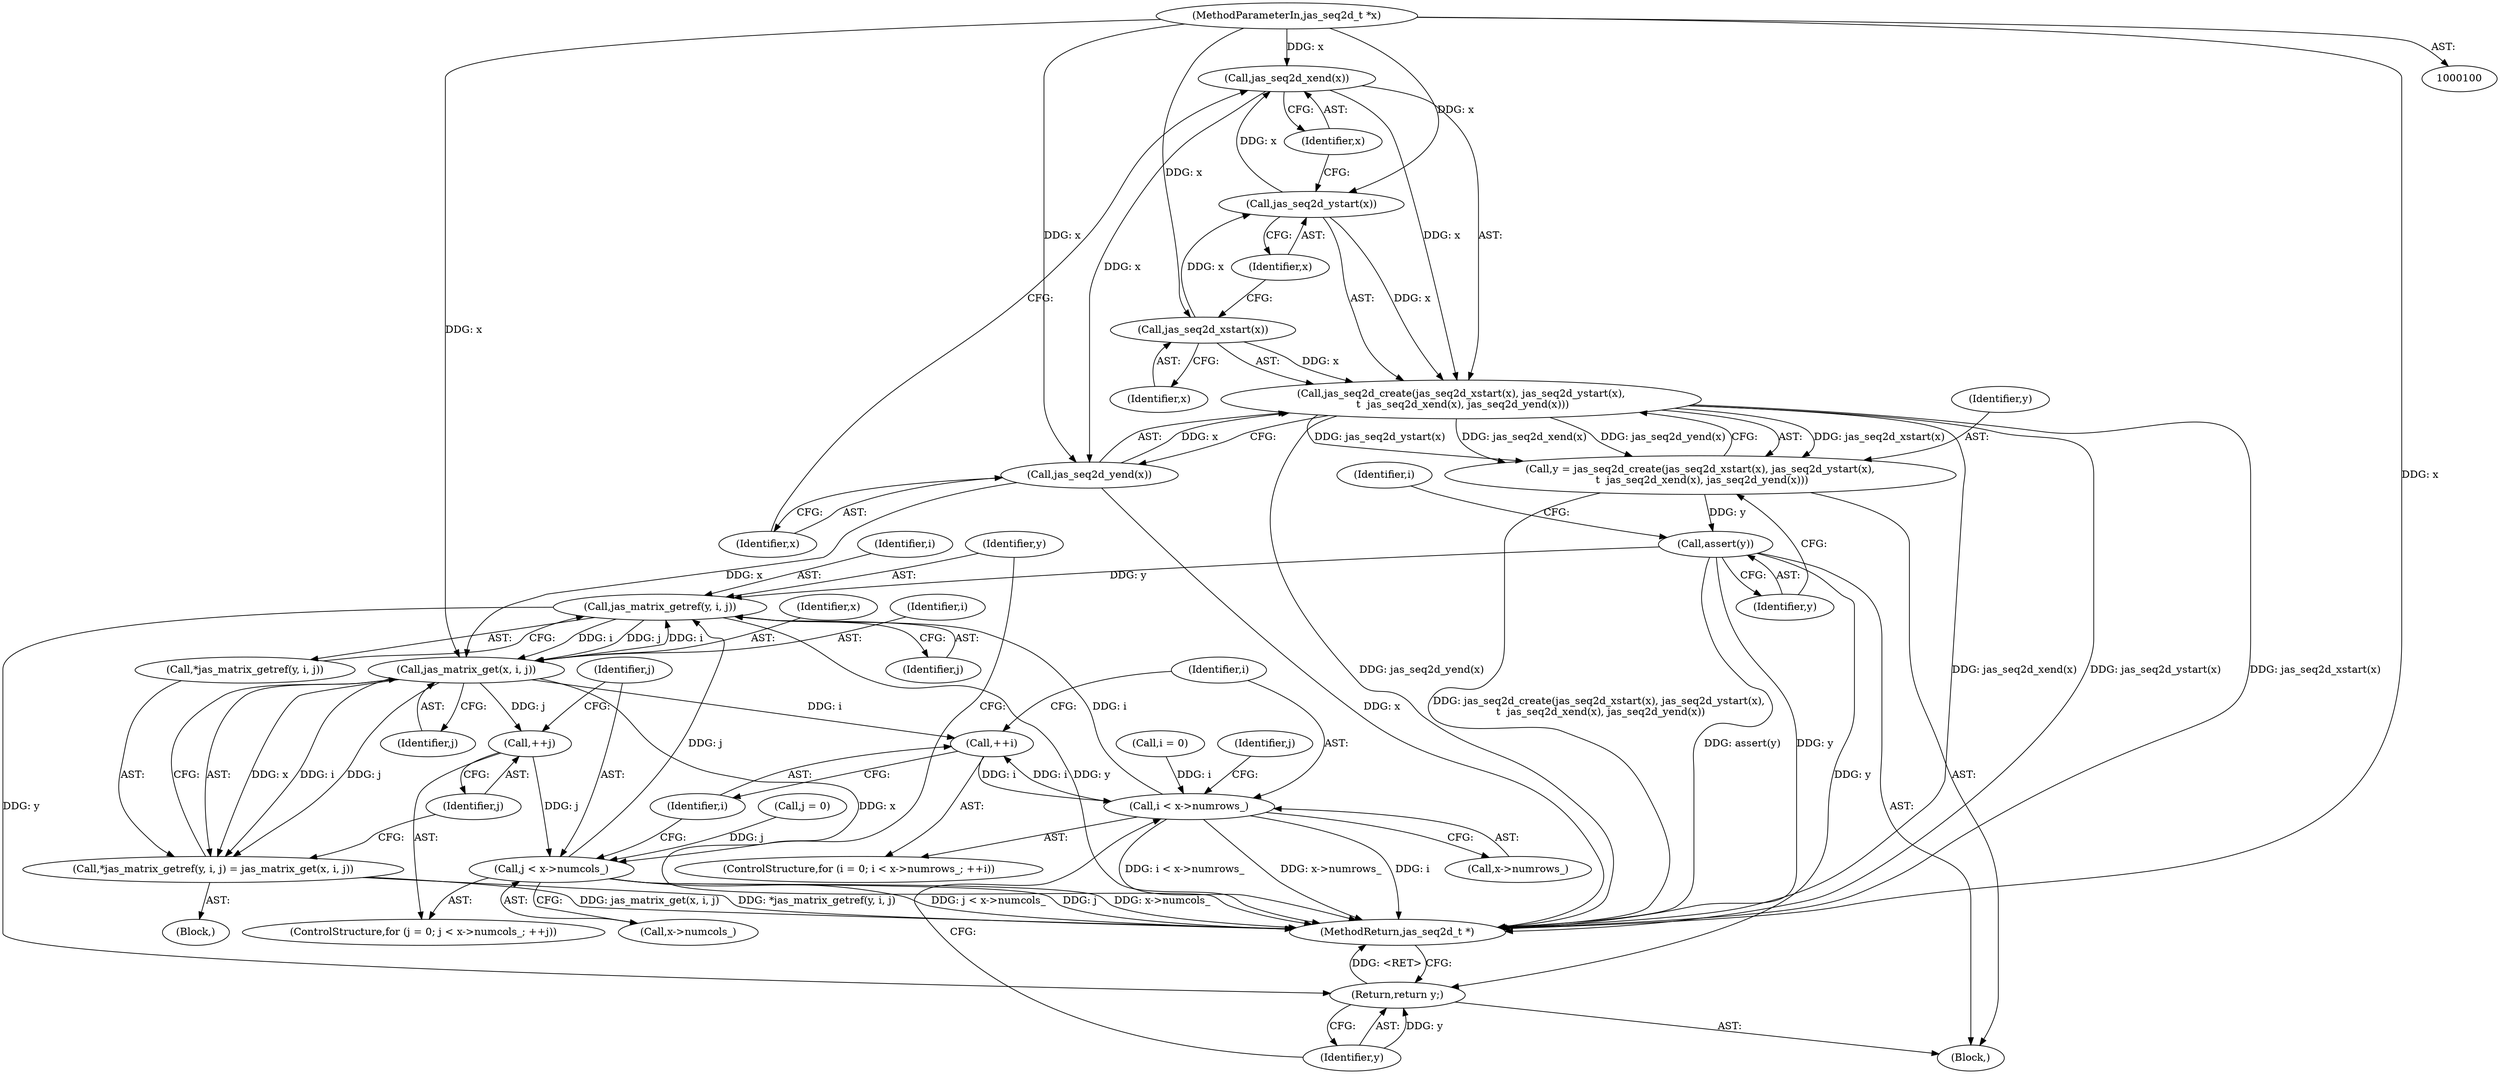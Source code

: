 digraph "0_jasper_d42b2388f7f8e0332c846675133acea151fc557a_26@pointer" {
"1000113" [label="(Call,jas_seq2d_xend(x))"];
"1000111" [label="(Call,jas_seq2d_ystart(x))"];
"1000109" [label="(Call,jas_seq2d_xstart(x))"];
"1000101" [label="(MethodParameterIn,jas_seq2d_t *x)"];
"1000108" [label="(Call,jas_seq2d_create(jas_seq2d_xstart(x), jas_seq2d_ystart(x),\n \t  jas_seq2d_xend(x), jas_seq2d_yend(x)))"];
"1000106" [label="(Call,y = jas_seq2d_create(jas_seq2d_xstart(x), jas_seq2d_ystart(x),\n \t  jas_seq2d_xend(x), jas_seq2d_yend(x)))"];
"1000117" [label="(Call,assert(y))"];
"1000145" [label="(Call,jas_matrix_getref(y, i, j))"];
"1000149" [label="(Call,jas_matrix_get(x, i, j))"];
"1000128" [label="(Call,++i)"];
"1000123" [label="(Call,i < x->numrows_)"];
"1000140" [label="(Call,++j)"];
"1000135" [label="(Call,j < x->numcols_)"];
"1000143" [label="(Call,*jas_matrix_getref(y, i, j) = jas_matrix_get(x, i, j))"];
"1000153" [label="(Return,return y;)"];
"1000115" [label="(Call,jas_seq2d_yend(x))"];
"1000116" [label="(Identifier,x)"];
"1000145" [label="(Call,jas_matrix_getref(y, i, j))"];
"1000129" [label="(Identifier,i)"];
"1000123" [label="(Call,i < x->numrows_)"];
"1000140" [label="(Call,++j)"];
"1000118" [label="(Identifier,y)"];
"1000131" [label="(ControlStructure,for (j = 0; j < x->numcols_; ++j))"];
"1000155" [label="(MethodReturn,jas_seq2d_t *)"];
"1000151" [label="(Identifier,i)"];
"1000148" [label="(Identifier,j)"];
"1000143" [label="(Call,*jas_matrix_getref(y, i, j) = jas_matrix_get(x, i, j))"];
"1000128" [label="(Call,++i)"];
"1000149" [label="(Call,jas_matrix_get(x, i, j))"];
"1000119" [label="(ControlStructure,for (i = 0; i < x->numrows_; ++i))"];
"1000109" [label="(Call,jas_seq2d_xstart(x))"];
"1000153" [label="(Return,return y;)"];
"1000154" [label="(Identifier,y)"];
"1000152" [label="(Identifier,j)"];
"1000136" [label="(Identifier,j)"];
"1000135" [label="(Call,j < x->numcols_)"];
"1000124" [label="(Identifier,i)"];
"1000141" [label="(Identifier,j)"];
"1000132" [label="(Call,j = 0)"];
"1000121" [label="(Identifier,i)"];
"1000113" [label="(Call,jas_seq2d_xend(x))"];
"1000150" [label="(Identifier,x)"];
"1000108" [label="(Call,jas_seq2d_create(jas_seq2d_xstart(x), jas_seq2d_ystart(x),\n \t  jas_seq2d_xend(x), jas_seq2d_yend(x)))"];
"1000137" [label="(Call,x->numcols_)"];
"1000120" [label="(Call,i = 0)"];
"1000115" [label="(Call,jas_seq2d_yend(x))"];
"1000112" [label="(Identifier,x)"];
"1000114" [label="(Identifier,x)"];
"1000125" [label="(Call,x->numrows_)"];
"1000101" [label="(MethodParameterIn,jas_seq2d_t *x)"];
"1000102" [label="(Block,)"];
"1000142" [label="(Block,)"];
"1000107" [label="(Identifier,y)"];
"1000133" [label="(Identifier,j)"];
"1000111" [label="(Call,jas_seq2d_ystart(x))"];
"1000110" [label="(Identifier,x)"];
"1000144" [label="(Call,*jas_matrix_getref(y, i, j))"];
"1000106" [label="(Call,y = jas_seq2d_create(jas_seq2d_xstart(x), jas_seq2d_ystart(x),\n \t  jas_seq2d_xend(x), jas_seq2d_yend(x)))"];
"1000146" [label="(Identifier,y)"];
"1000147" [label="(Identifier,i)"];
"1000117" [label="(Call,assert(y))"];
"1000113" -> "1000108"  [label="AST: "];
"1000113" -> "1000114"  [label="CFG: "];
"1000114" -> "1000113"  [label="AST: "];
"1000116" -> "1000113"  [label="CFG: "];
"1000113" -> "1000108"  [label="DDG: x"];
"1000111" -> "1000113"  [label="DDG: x"];
"1000101" -> "1000113"  [label="DDG: x"];
"1000113" -> "1000115"  [label="DDG: x"];
"1000111" -> "1000108"  [label="AST: "];
"1000111" -> "1000112"  [label="CFG: "];
"1000112" -> "1000111"  [label="AST: "];
"1000114" -> "1000111"  [label="CFG: "];
"1000111" -> "1000108"  [label="DDG: x"];
"1000109" -> "1000111"  [label="DDG: x"];
"1000101" -> "1000111"  [label="DDG: x"];
"1000109" -> "1000108"  [label="AST: "];
"1000109" -> "1000110"  [label="CFG: "];
"1000110" -> "1000109"  [label="AST: "];
"1000112" -> "1000109"  [label="CFG: "];
"1000109" -> "1000108"  [label="DDG: x"];
"1000101" -> "1000109"  [label="DDG: x"];
"1000101" -> "1000100"  [label="AST: "];
"1000101" -> "1000155"  [label="DDG: x"];
"1000101" -> "1000115"  [label="DDG: x"];
"1000101" -> "1000149"  [label="DDG: x"];
"1000108" -> "1000106"  [label="AST: "];
"1000108" -> "1000115"  [label="CFG: "];
"1000115" -> "1000108"  [label="AST: "];
"1000106" -> "1000108"  [label="CFG: "];
"1000108" -> "1000155"  [label="DDG: jas_seq2d_yend(x)"];
"1000108" -> "1000155"  [label="DDG: jas_seq2d_xend(x)"];
"1000108" -> "1000155"  [label="DDG: jas_seq2d_ystart(x)"];
"1000108" -> "1000155"  [label="DDG: jas_seq2d_xstart(x)"];
"1000108" -> "1000106"  [label="DDG: jas_seq2d_xstart(x)"];
"1000108" -> "1000106"  [label="DDG: jas_seq2d_ystart(x)"];
"1000108" -> "1000106"  [label="DDG: jas_seq2d_xend(x)"];
"1000108" -> "1000106"  [label="DDG: jas_seq2d_yend(x)"];
"1000115" -> "1000108"  [label="DDG: x"];
"1000106" -> "1000102"  [label="AST: "];
"1000107" -> "1000106"  [label="AST: "];
"1000118" -> "1000106"  [label="CFG: "];
"1000106" -> "1000155"  [label="DDG: jas_seq2d_create(jas_seq2d_xstart(x), jas_seq2d_ystart(x),\n \t  jas_seq2d_xend(x), jas_seq2d_yend(x))"];
"1000106" -> "1000117"  [label="DDG: y"];
"1000117" -> "1000102"  [label="AST: "];
"1000117" -> "1000118"  [label="CFG: "];
"1000118" -> "1000117"  [label="AST: "];
"1000121" -> "1000117"  [label="CFG: "];
"1000117" -> "1000155"  [label="DDG: assert(y)"];
"1000117" -> "1000155"  [label="DDG: y"];
"1000117" -> "1000145"  [label="DDG: y"];
"1000117" -> "1000153"  [label="DDG: y"];
"1000145" -> "1000144"  [label="AST: "];
"1000145" -> "1000148"  [label="CFG: "];
"1000146" -> "1000145"  [label="AST: "];
"1000147" -> "1000145"  [label="AST: "];
"1000148" -> "1000145"  [label="AST: "];
"1000144" -> "1000145"  [label="CFG: "];
"1000145" -> "1000155"  [label="DDG: y"];
"1000149" -> "1000145"  [label="DDG: i"];
"1000123" -> "1000145"  [label="DDG: i"];
"1000135" -> "1000145"  [label="DDG: j"];
"1000145" -> "1000149"  [label="DDG: i"];
"1000145" -> "1000149"  [label="DDG: j"];
"1000145" -> "1000153"  [label="DDG: y"];
"1000149" -> "1000143"  [label="AST: "];
"1000149" -> "1000152"  [label="CFG: "];
"1000150" -> "1000149"  [label="AST: "];
"1000151" -> "1000149"  [label="AST: "];
"1000152" -> "1000149"  [label="AST: "];
"1000143" -> "1000149"  [label="CFG: "];
"1000149" -> "1000155"  [label="DDG: x"];
"1000149" -> "1000128"  [label="DDG: i"];
"1000149" -> "1000140"  [label="DDG: j"];
"1000149" -> "1000143"  [label="DDG: x"];
"1000149" -> "1000143"  [label="DDG: i"];
"1000149" -> "1000143"  [label="DDG: j"];
"1000115" -> "1000149"  [label="DDG: x"];
"1000128" -> "1000119"  [label="AST: "];
"1000128" -> "1000129"  [label="CFG: "];
"1000129" -> "1000128"  [label="AST: "];
"1000124" -> "1000128"  [label="CFG: "];
"1000128" -> "1000123"  [label="DDG: i"];
"1000123" -> "1000128"  [label="DDG: i"];
"1000123" -> "1000119"  [label="AST: "];
"1000123" -> "1000125"  [label="CFG: "];
"1000124" -> "1000123"  [label="AST: "];
"1000125" -> "1000123"  [label="AST: "];
"1000133" -> "1000123"  [label="CFG: "];
"1000154" -> "1000123"  [label="CFG: "];
"1000123" -> "1000155"  [label="DDG: x->numrows_"];
"1000123" -> "1000155"  [label="DDG: i"];
"1000123" -> "1000155"  [label="DDG: i < x->numrows_"];
"1000120" -> "1000123"  [label="DDG: i"];
"1000140" -> "1000131"  [label="AST: "];
"1000140" -> "1000141"  [label="CFG: "];
"1000141" -> "1000140"  [label="AST: "];
"1000136" -> "1000140"  [label="CFG: "];
"1000140" -> "1000135"  [label="DDG: j"];
"1000135" -> "1000131"  [label="AST: "];
"1000135" -> "1000137"  [label="CFG: "];
"1000136" -> "1000135"  [label="AST: "];
"1000137" -> "1000135"  [label="AST: "];
"1000146" -> "1000135"  [label="CFG: "];
"1000129" -> "1000135"  [label="CFG: "];
"1000135" -> "1000155"  [label="DDG: j < x->numcols_"];
"1000135" -> "1000155"  [label="DDG: j"];
"1000135" -> "1000155"  [label="DDG: x->numcols_"];
"1000132" -> "1000135"  [label="DDG: j"];
"1000143" -> "1000142"  [label="AST: "];
"1000144" -> "1000143"  [label="AST: "];
"1000141" -> "1000143"  [label="CFG: "];
"1000143" -> "1000155"  [label="DDG: *jas_matrix_getref(y, i, j)"];
"1000143" -> "1000155"  [label="DDG: jas_matrix_get(x, i, j)"];
"1000153" -> "1000102"  [label="AST: "];
"1000153" -> "1000154"  [label="CFG: "];
"1000154" -> "1000153"  [label="AST: "];
"1000155" -> "1000153"  [label="CFG: "];
"1000153" -> "1000155"  [label="DDG: <RET>"];
"1000154" -> "1000153"  [label="DDG: y"];
"1000115" -> "1000116"  [label="CFG: "];
"1000116" -> "1000115"  [label="AST: "];
"1000115" -> "1000155"  [label="DDG: x"];
}
